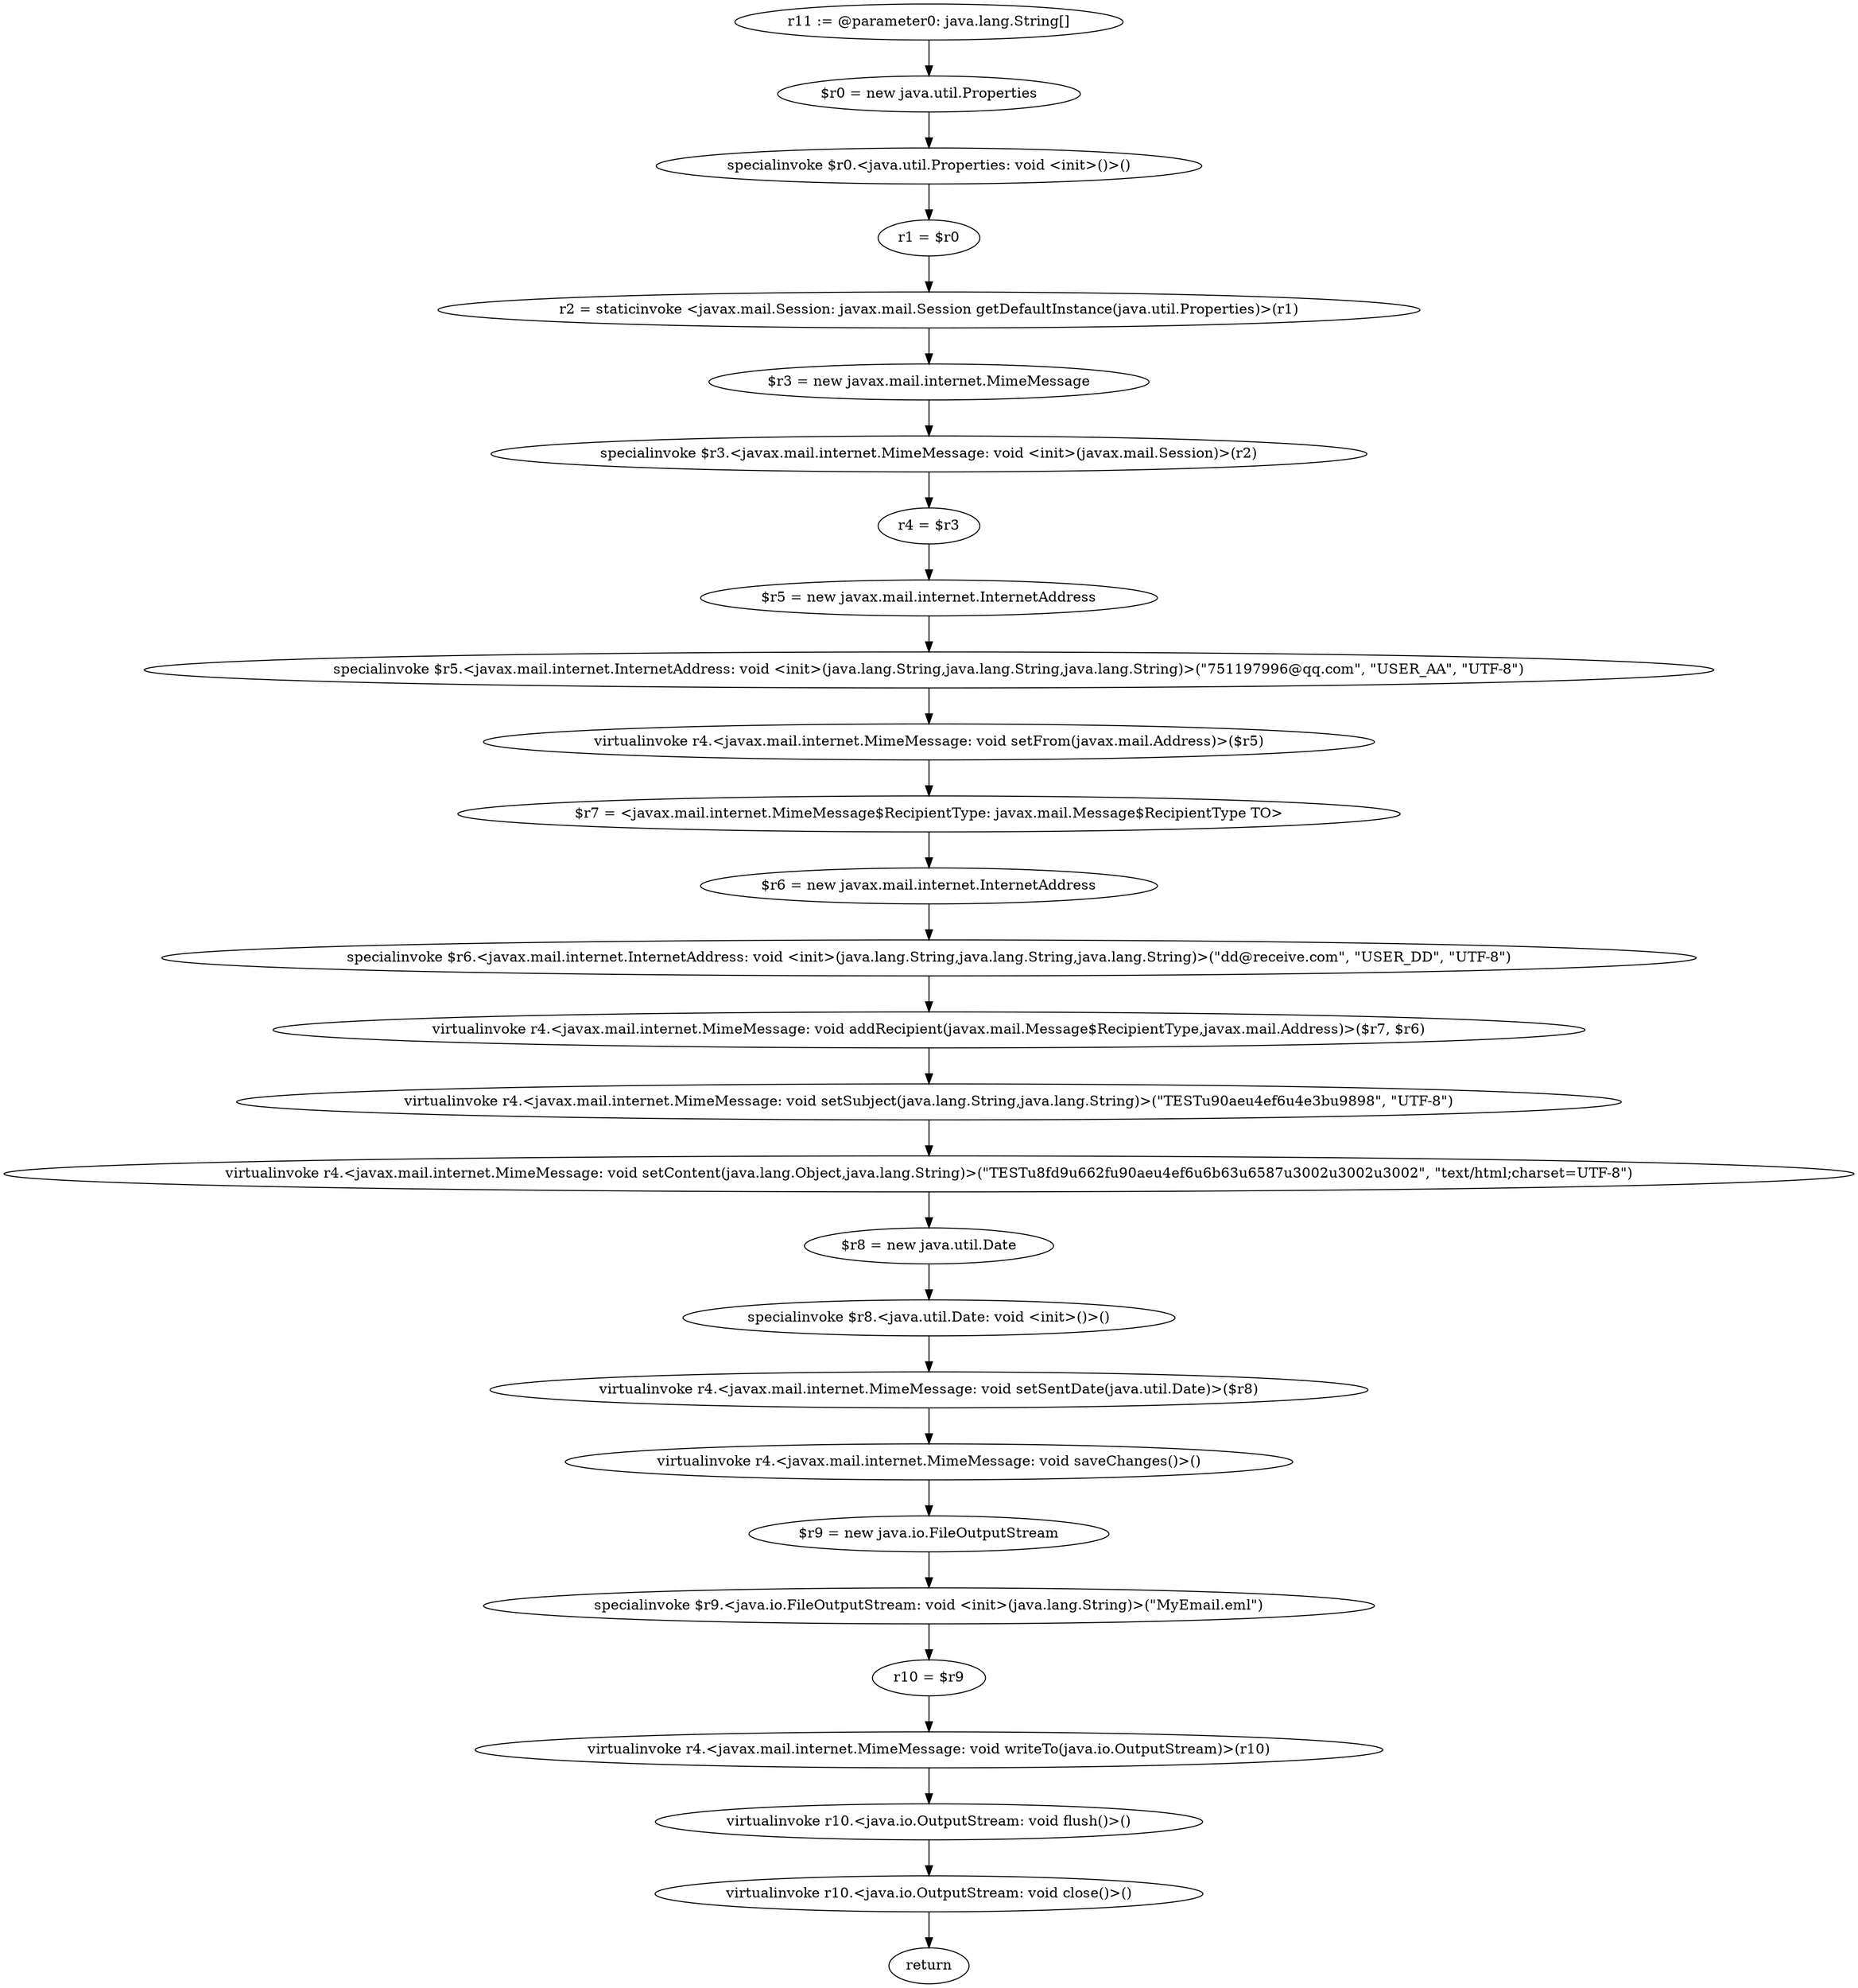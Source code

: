 digraph "unitGraph" {
    "r11 := @parameter0: java.lang.String[]"
    "$r0 = new java.util.Properties"
    "specialinvoke $r0.<java.util.Properties: void <init>()>()"
    "r1 = $r0"
    "r2 = staticinvoke <javax.mail.Session: javax.mail.Session getDefaultInstance(java.util.Properties)>(r1)"
    "$r3 = new javax.mail.internet.MimeMessage"
    "specialinvoke $r3.<javax.mail.internet.MimeMessage: void <init>(javax.mail.Session)>(r2)"
    "r4 = $r3"
    "$r5 = new javax.mail.internet.InternetAddress"
    "specialinvoke $r5.<javax.mail.internet.InternetAddress: void <init>(java.lang.String,java.lang.String,java.lang.String)>(\"751197996@qq.com\", \"USER_AA\", \"UTF-8\")"
    "virtualinvoke r4.<javax.mail.internet.MimeMessage: void setFrom(javax.mail.Address)>($r5)"
    "$r7 = <javax.mail.internet.MimeMessage$RecipientType: javax.mail.Message$RecipientType TO>"
    "$r6 = new javax.mail.internet.InternetAddress"
    "specialinvoke $r6.<javax.mail.internet.InternetAddress: void <init>(java.lang.String,java.lang.String,java.lang.String)>(\"dd@receive.com\", \"USER_DD\", \"UTF-8\")"
    "virtualinvoke r4.<javax.mail.internet.MimeMessage: void addRecipient(javax.mail.Message$RecipientType,javax.mail.Address)>($r7, $r6)"
    "virtualinvoke r4.<javax.mail.internet.MimeMessage: void setSubject(java.lang.String,java.lang.String)>(\"TEST\u90ae\u4ef6\u4e3b\u9898\", \"UTF-8\")"
    "virtualinvoke r4.<javax.mail.internet.MimeMessage: void setContent(java.lang.Object,java.lang.String)>(\"TEST\u8fd9\u662f\u90ae\u4ef6\u6b63\u6587\u3002\u3002\u3002\", \"text/html;charset=UTF-8\")"
    "$r8 = new java.util.Date"
    "specialinvoke $r8.<java.util.Date: void <init>()>()"
    "virtualinvoke r4.<javax.mail.internet.MimeMessage: void setSentDate(java.util.Date)>($r8)"
    "virtualinvoke r4.<javax.mail.internet.MimeMessage: void saveChanges()>()"
    "$r9 = new java.io.FileOutputStream"
    "specialinvoke $r9.<java.io.FileOutputStream: void <init>(java.lang.String)>(\"MyEmail.eml\")"
    "r10 = $r9"
    "virtualinvoke r4.<javax.mail.internet.MimeMessage: void writeTo(java.io.OutputStream)>(r10)"
    "virtualinvoke r10.<java.io.OutputStream: void flush()>()"
    "virtualinvoke r10.<java.io.OutputStream: void close()>()"
    "return"
    "r11 := @parameter0: java.lang.String[]"->"$r0 = new java.util.Properties";
    "$r0 = new java.util.Properties"->"specialinvoke $r0.<java.util.Properties: void <init>()>()";
    "specialinvoke $r0.<java.util.Properties: void <init>()>()"->"r1 = $r0";
    "r1 = $r0"->"r2 = staticinvoke <javax.mail.Session: javax.mail.Session getDefaultInstance(java.util.Properties)>(r1)";
    "r2 = staticinvoke <javax.mail.Session: javax.mail.Session getDefaultInstance(java.util.Properties)>(r1)"->"$r3 = new javax.mail.internet.MimeMessage";
    "$r3 = new javax.mail.internet.MimeMessage"->"specialinvoke $r3.<javax.mail.internet.MimeMessage: void <init>(javax.mail.Session)>(r2)";
    "specialinvoke $r3.<javax.mail.internet.MimeMessage: void <init>(javax.mail.Session)>(r2)"->"r4 = $r3";
    "r4 = $r3"->"$r5 = new javax.mail.internet.InternetAddress";
    "$r5 = new javax.mail.internet.InternetAddress"->"specialinvoke $r5.<javax.mail.internet.InternetAddress: void <init>(java.lang.String,java.lang.String,java.lang.String)>(\"751197996@qq.com\", \"USER_AA\", \"UTF-8\")";
    "specialinvoke $r5.<javax.mail.internet.InternetAddress: void <init>(java.lang.String,java.lang.String,java.lang.String)>(\"751197996@qq.com\", \"USER_AA\", \"UTF-8\")"->"virtualinvoke r4.<javax.mail.internet.MimeMessage: void setFrom(javax.mail.Address)>($r5)";
    "virtualinvoke r4.<javax.mail.internet.MimeMessage: void setFrom(javax.mail.Address)>($r5)"->"$r7 = <javax.mail.internet.MimeMessage$RecipientType: javax.mail.Message$RecipientType TO>";
    "$r7 = <javax.mail.internet.MimeMessage$RecipientType: javax.mail.Message$RecipientType TO>"->"$r6 = new javax.mail.internet.InternetAddress";
    "$r6 = new javax.mail.internet.InternetAddress"->"specialinvoke $r6.<javax.mail.internet.InternetAddress: void <init>(java.lang.String,java.lang.String,java.lang.String)>(\"dd@receive.com\", \"USER_DD\", \"UTF-8\")";
    "specialinvoke $r6.<javax.mail.internet.InternetAddress: void <init>(java.lang.String,java.lang.String,java.lang.String)>(\"dd@receive.com\", \"USER_DD\", \"UTF-8\")"->"virtualinvoke r4.<javax.mail.internet.MimeMessage: void addRecipient(javax.mail.Message$RecipientType,javax.mail.Address)>($r7, $r6)";
    "virtualinvoke r4.<javax.mail.internet.MimeMessage: void addRecipient(javax.mail.Message$RecipientType,javax.mail.Address)>($r7, $r6)"->"virtualinvoke r4.<javax.mail.internet.MimeMessage: void setSubject(java.lang.String,java.lang.String)>(\"TEST\u90ae\u4ef6\u4e3b\u9898\", \"UTF-8\")";
    "virtualinvoke r4.<javax.mail.internet.MimeMessage: void setSubject(java.lang.String,java.lang.String)>(\"TEST\u90ae\u4ef6\u4e3b\u9898\", \"UTF-8\")"->"virtualinvoke r4.<javax.mail.internet.MimeMessage: void setContent(java.lang.Object,java.lang.String)>(\"TEST\u8fd9\u662f\u90ae\u4ef6\u6b63\u6587\u3002\u3002\u3002\", \"text/html;charset=UTF-8\")";
    "virtualinvoke r4.<javax.mail.internet.MimeMessage: void setContent(java.lang.Object,java.lang.String)>(\"TEST\u8fd9\u662f\u90ae\u4ef6\u6b63\u6587\u3002\u3002\u3002\", \"text/html;charset=UTF-8\")"->"$r8 = new java.util.Date";
    "$r8 = new java.util.Date"->"specialinvoke $r8.<java.util.Date: void <init>()>()";
    "specialinvoke $r8.<java.util.Date: void <init>()>()"->"virtualinvoke r4.<javax.mail.internet.MimeMessage: void setSentDate(java.util.Date)>($r8)";
    "virtualinvoke r4.<javax.mail.internet.MimeMessage: void setSentDate(java.util.Date)>($r8)"->"virtualinvoke r4.<javax.mail.internet.MimeMessage: void saveChanges()>()";
    "virtualinvoke r4.<javax.mail.internet.MimeMessage: void saveChanges()>()"->"$r9 = new java.io.FileOutputStream";
    "$r9 = new java.io.FileOutputStream"->"specialinvoke $r9.<java.io.FileOutputStream: void <init>(java.lang.String)>(\"MyEmail.eml\")";
    "specialinvoke $r9.<java.io.FileOutputStream: void <init>(java.lang.String)>(\"MyEmail.eml\")"->"r10 = $r9";
    "r10 = $r9"->"virtualinvoke r4.<javax.mail.internet.MimeMessage: void writeTo(java.io.OutputStream)>(r10)";
    "virtualinvoke r4.<javax.mail.internet.MimeMessage: void writeTo(java.io.OutputStream)>(r10)"->"virtualinvoke r10.<java.io.OutputStream: void flush()>()";
    "virtualinvoke r10.<java.io.OutputStream: void flush()>()"->"virtualinvoke r10.<java.io.OutputStream: void close()>()";
    "virtualinvoke r10.<java.io.OutputStream: void close()>()"->"return";
}

